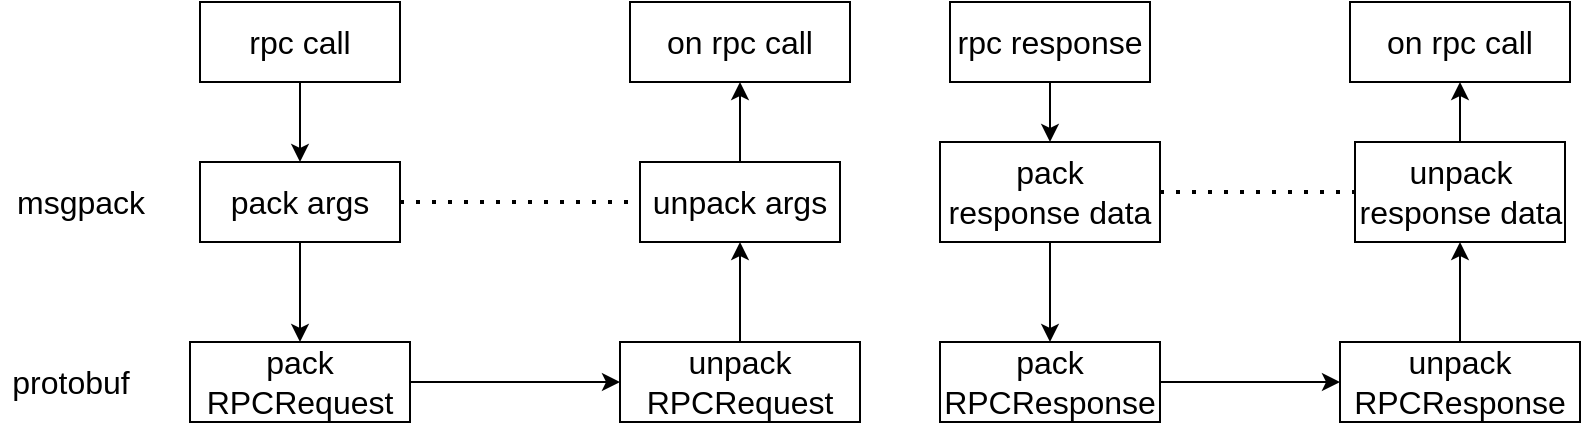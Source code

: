 <mxfile version="15.8.6" type="github">
  <diagram id="u8lQeyHK2CI5gsenDK-O" name="Page-1">
    <mxGraphModel dx="1140" dy="641" grid="1" gridSize="10" guides="1" tooltips="1" connect="1" arrows="1" fold="1" page="1" pageScale="1" pageWidth="827" pageHeight="1169" math="0" shadow="0">
      <root>
        <mxCell id="0" />
        <mxCell id="1" parent="0" />
        <mxCell id="5k8fvVBGaVAwB3xaM-kX-5" value="" style="edgeStyle=orthogonalEdgeStyle;rounded=0;orthogonalLoop=1;jettySize=auto;html=1;" parent="1" source="YOo31E4RZwj-w35EvqCA-2" target="5k8fvVBGaVAwB3xaM-kX-1" edge="1">
          <mxGeometry relative="1" as="geometry" />
        </mxCell>
        <mxCell id="YOo31E4RZwj-w35EvqCA-2" value="&lt;font style=&quot;font-size: 16px&quot;&gt;rpc call&lt;/font&gt;" style="rounded=0;whiteSpace=wrap;html=1;" parent="1" vertex="1">
          <mxGeometry x="110" y="140" width="100" height="40" as="geometry" />
        </mxCell>
        <mxCell id="YOo31E4RZwj-w35EvqCA-7" style="edgeStyle=orthogonalEdgeStyle;rounded=0;orthogonalLoop=1;jettySize=auto;html=1;fontSize=16;" parent="1" source="YOo31E4RZwj-w35EvqCA-3" target="YOo31E4RZwj-w35EvqCA-5" edge="1">
          <mxGeometry relative="1" as="geometry" />
        </mxCell>
        <mxCell id="YOo31E4RZwj-w35EvqCA-3" value="&lt;span style=&quot;font-size: 16px&quot;&gt;pack RPCRequest&lt;/span&gt;" style="rounded=0;whiteSpace=wrap;html=1;" parent="1" vertex="1">
          <mxGeometry x="105" y="310" width="110" height="40" as="geometry" />
        </mxCell>
        <mxCell id="5k8fvVBGaVAwB3xaM-kX-7" value="" style="edgeStyle=orthogonalEdgeStyle;rounded=0;orthogonalLoop=1;jettySize=auto;html=1;" parent="1" source="YOo31E4RZwj-w35EvqCA-5" target="5k8fvVBGaVAwB3xaM-kX-2" edge="1">
          <mxGeometry relative="1" as="geometry" />
        </mxCell>
        <mxCell id="YOo31E4RZwj-w35EvqCA-5" value="&lt;span style=&quot;font-size: 16px&quot;&gt;unpack&lt;br&gt;RPCRequest&lt;br&gt;&lt;/span&gt;" style="rounded=0;whiteSpace=wrap;html=1;" parent="1" vertex="1">
          <mxGeometry x="320" y="310" width="120" height="40" as="geometry" />
        </mxCell>
        <mxCell id="YOo31E4RZwj-w35EvqCA-6" value="&lt;span style=&quot;font-size: 16px&quot;&gt;on rpc call&lt;/span&gt;" style="rounded=0;whiteSpace=wrap;html=1;" parent="1" vertex="1">
          <mxGeometry x="325" y="140" width="110" height="40" as="geometry" />
        </mxCell>
        <mxCell id="5k8fvVBGaVAwB3xaM-kX-6" value="" style="edgeStyle=orthogonalEdgeStyle;rounded=0;orthogonalLoop=1;jettySize=auto;html=1;" parent="1" source="5k8fvVBGaVAwB3xaM-kX-1" target="YOo31E4RZwj-w35EvqCA-3" edge="1">
          <mxGeometry relative="1" as="geometry" />
        </mxCell>
        <mxCell id="5k8fvVBGaVAwB3xaM-kX-1" value="&lt;span style=&quot;font-size: 16px&quot;&gt;pack args&lt;/span&gt;" style="rounded=0;whiteSpace=wrap;html=1;" parent="1" vertex="1">
          <mxGeometry x="110" y="220" width="100" height="40" as="geometry" />
        </mxCell>
        <mxCell id="5k8fvVBGaVAwB3xaM-kX-8" value="" style="edgeStyle=orthogonalEdgeStyle;rounded=0;orthogonalLoop=1;jettySize=auto;html=1;" parent="1" source="5k8fvVBGaVAwB3xaM-kX-2" target="YOo31E4RZwj-w35EvqCA-6" edge="1">
          <mxGeometry relative="1" as="geometry" />
        </mxCell>
        <mxCell id="5k8fvVBGaVAwB3xaM-kX-2" value="&lt;span style=&quot;font-size: 16px&quot;&gt;unpack args&lt;/span&gt;" style="rounded=0;whiteSpace=wrap;html=1;" parent="1" vertex="1">
          <mxGeometry x="330" y="220" width="100" height="40" as="geometry" />
        </mxCell>
        <mxCell id="5k8fvVBGaVAwB3xaM-kX-9" value="" style="edgeStyle=orthogonalEdgeStyle;rounded=0;orthogonalLoop=1;jettySize=auto;html=1;" parent="1" source="5k8fvVBGaVAwB3xaM-kX-10" target="5k8fvVBGaVAwB3xaM-kX-17" edge="1">
          <mxGeometry relative="1" as="geometry" />
        </mxCell>
        <mxCell id="5k8fvVBGaVAwB3xaM-kX-10" value="&lt;span style=&quot;font-size: 16px&quot;&gt;rpc response&lt;/span&gt;" style="rounded=0;whiteSpace=wrap;html=1;" parent="1" vertex="1">
          <mxGeometry x="485" y="140" width="100" height="40" as="geometry" />
        </mxCell>
        <mxCell id="5k8fvVBGaVAwB3xaM-kX-11" style="edgeStyle=orthogonalEdgeStyle;rounded=0;orthogonalLoop=1;jettySize=auto;html=1;fontSize=16;" parent="1" source="5k8fvVBGaVAwB3xaM-kX-12" target="5k8fvVBGaVAwB3xaM-kX-14" edge="1">
          <mxGeometry relative="1" as="geometry" />
        </mxCell>
        <mxCell id="5k8fvVBGaVAwB3xaM-kX-12" value="&lt;span style=&quot;font-size: 16px&quot;&gt;pack RPCResponse&lt;/span&gt;" style="rounded=0;whiteSpace=wrap;html=1;" parent="1" vertex="1">
          <mxGeometry x="480" y="310" width="110" height="40" as="geometry" />
        </mxCell>
        <mxCell id="5k8fvVBGaVAwB3xaM-kX-13" value="" style="edgeStyle=orthogonalEdgeStyle;rounded=0;orthogonalLoop=1;jettySize=auto;html=1;" parent="1" source="5k8fvVBGaVAwB3xaM-kX-14" target="5k8fvVBGaVAwB3xaM-kX-19" edge="1">
          <mxGeometry relative="1" as="geometry" />
        </mxCell>
        <mxCell id="5k8fvVBGaVAwB3xaM-kX-14" value="&lt;span style=&quot;font-size: 16px&quot;&gt;unpack RPCResponse&lt;/span&gt;" style="rounded=0;whiteSpace=wrap;html=1;" parent="1" vertex="1">
          <mxGeometry x="680" y="310" width="120" height="40" as="geometry" />
        </mxCell>
        <mxCell id="5k8fvVBGaVAwB3xaM-kX-15" value="&lt;span style=&quot;font-size: 16px&quot;&gt;on rpc call&lt;/span&gt;" style="rounded=0;whiteSpace=wrap;html=1;" parent="1" vertex="1">
          <mxGeometry x="685" y="140" width="110" height="40" as="geometry" />
        </mxCell>
        <mxCell id="5k8fvVBGaVAwB3xaM-kX-16" value="" style="edgeStyle=orthogonalEdgeStyle;rounded=0;orthogonalLoop=1;jettySize=auto;html=1;" parent="1" source="5k8fvVBGaVAwB3xaM-kX-17" target="5k8fvVBGaVAwB3xaM-kX-12" edge="1">
          <mxGeometry relative="1" as="geometry" />
        </mxCell>
        <mxCell id="5k8fvVBGaVAwB3xaM-kX-17" value="&lt;span style=&quot;font-size: 16px&quot;&gt;pack &lt;br&gt;response data&lt;/span&gt;" style="rounded=0;whiteSpace=wrap;html=1;" parent="1" vertex="1">
          <mxGeometry x="480" y="210" width="110" height="50" as="geometry" />
        </mxCell>
        <mxCell id="5k8fvVBGaVAwB3xaM-kX-18" value="" style="edgeStyle=orthogonalEdgeStyle;rounded=0;orthogonalLoop=1;jettySize=auto;html=1;" parent="1" source="5k8fvVBGaVAwB3xaM-kX-19" target="5k8fvVBGaVAwB3xaM-kX-15" edge="1">
          <mxGeometry relative="1" as="geometry" />
        </mxCell>
        <mxCell id="5k8fvVBGaVAwB3xaM-kX-19" value="&lt;span style=&quot;font-size: 16px&quot;&gt;unpack response data&lt;/span&gt;" style="rounded=0;whiteSpace=wrap;html=1;" parent="1" vertex="1">
          <mxGeometry x="687.5" y="210" width="105" height="50" as="geometry" />
        </mxCell>
        <mxCell id="5k8fvVBGaVAwB3xaM-kX-20" value="" style="endArrow=none;dashed=1;html=1;dashPattern=1 3;strokeWidth=2;rounded=0;exitX=1;exitY=0.5;exitDx=0;exitDy=0;entryX=0;entryY=0.5;entryDx=0;entryDy=0;" parent="1" source="5k8fvVBGaVAwB3xaM-kX-1" target="5k8fvVBGaVAwB3xaM-kX-2" edge="1">
          <mxGeometry width="50" height="50" relative="1" as="geometry">
            <mxPoint x="100" y="490" as="sourcePoint" />
            <mxPoint x="150" y="440" as="targetPoint" />
          </mxGeometry>
        </mxCell>
        <mxCell id="5k8fvVBGaVAwB3xaM-kX-21" value="" style="endArrow=none;dashed=1;html=1;dashPattern=1 3;strokeWidth=2;rounded=0;exitX=1;exitY=0.5;exitDx=0;exitDy=0;entryX=0;entryY=0.5;entryDx=0;entryDy=0;" parent="1" source="5k8fvVBGaVAwB3xaM-kX-17" target="5k8fvVBGaVAwB3xaM-kX-19" edge="1">
          <mxGeometry width="50" height="50" relative="1" as="geometry">
            <mxPoint x="220" y="250" as="sourcePoint" />
            <mxPoint x="340" y="250" as="targetPoint" />
          </mxGeometry>
        </mxCell>
        <mxCell id="5k8fvVBGaVAwB3xaM-kX-22" value="&lt;font style=&quot;font-size: 16px&quot;&gt;msgpack&lt;/font&gt;" style="text;html=1;resizable=0;autosize=1;align=center;verticalAlign=middle;points=[];fillColor=none;strokeColor=none;rounded=0;" parent="1" vertex="1">
          <mxGeometry x="10" y="230" width="80" height="20" as="geometry" />
        </mxCell>
        <mxCell id="5k8fvVBGaVAwB3xaM-kX-23" value="&lt;span style=&quot;font-size: 16px&quot;&gt;protobuf&lt;/span&gt;" style="text;html=1;resizable=0;autosize=1;align=center;verticalAlign=middle;points=[];fillColor=none;strokeColor=none;rounded=0;" parent="1" vertex="1">
          <mxGeometry x="10" y="320" width="70" height="20" as="geometry" />
        </mxCell>
      </root>
    </mxGraphModel>
  </diagram>
</mxfile>
